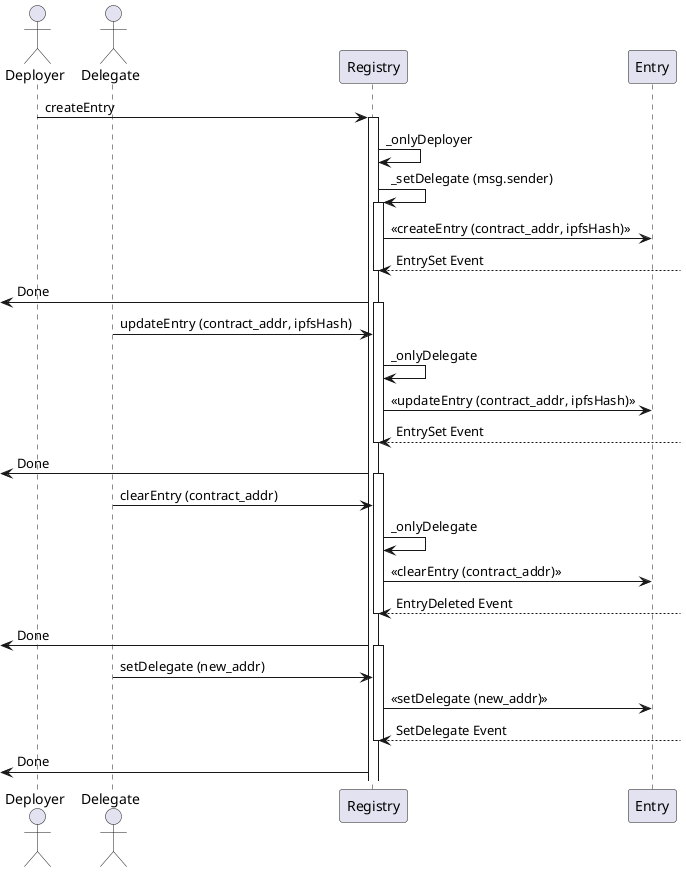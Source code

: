 @startuml
actor Deployer
actor Delegate

Deployer -> Registry : createEntry
activate Registry
Registry -> Registry: _onlyDeployer
Registry -> Registry: _setDelegate (msg.sender)
activate Registry
Registry -> Entry : << createEntry (contract_addr, ipfsHash) >>
Registry<--] : EntrySet Event
deactivate Registry
[<- Registry: Done

activate Registry
Delegate -> Registry : updateEntry (contract_addr, ipfsHash)
Registry -> Registry: _onlyDelegate
Registry -> Entry : << updateEntry (contract_addr, ipfsHash) >>
Registry<--] : EntrySet Event
deactivate Registry
[<- Registry: Done

activate Registry
Delegate -> Registry : clearEntry (contract_addr)
Registry -> Registry: _onlyDelegate
Registry -> Entry : << clearEntry (contract_addr) >>
Registry<--] : EntryDeleted Event
deactivate Registry
[<- Registry: Done

activate Registry
Delegate -> Registry : setDelegate (new_addr)
Registry -> Entry: << setDelegate (new_addr) >>
Registry<--] : SetDelegate Event
deactivate Registry
[<- Registry: Done
@enduml
